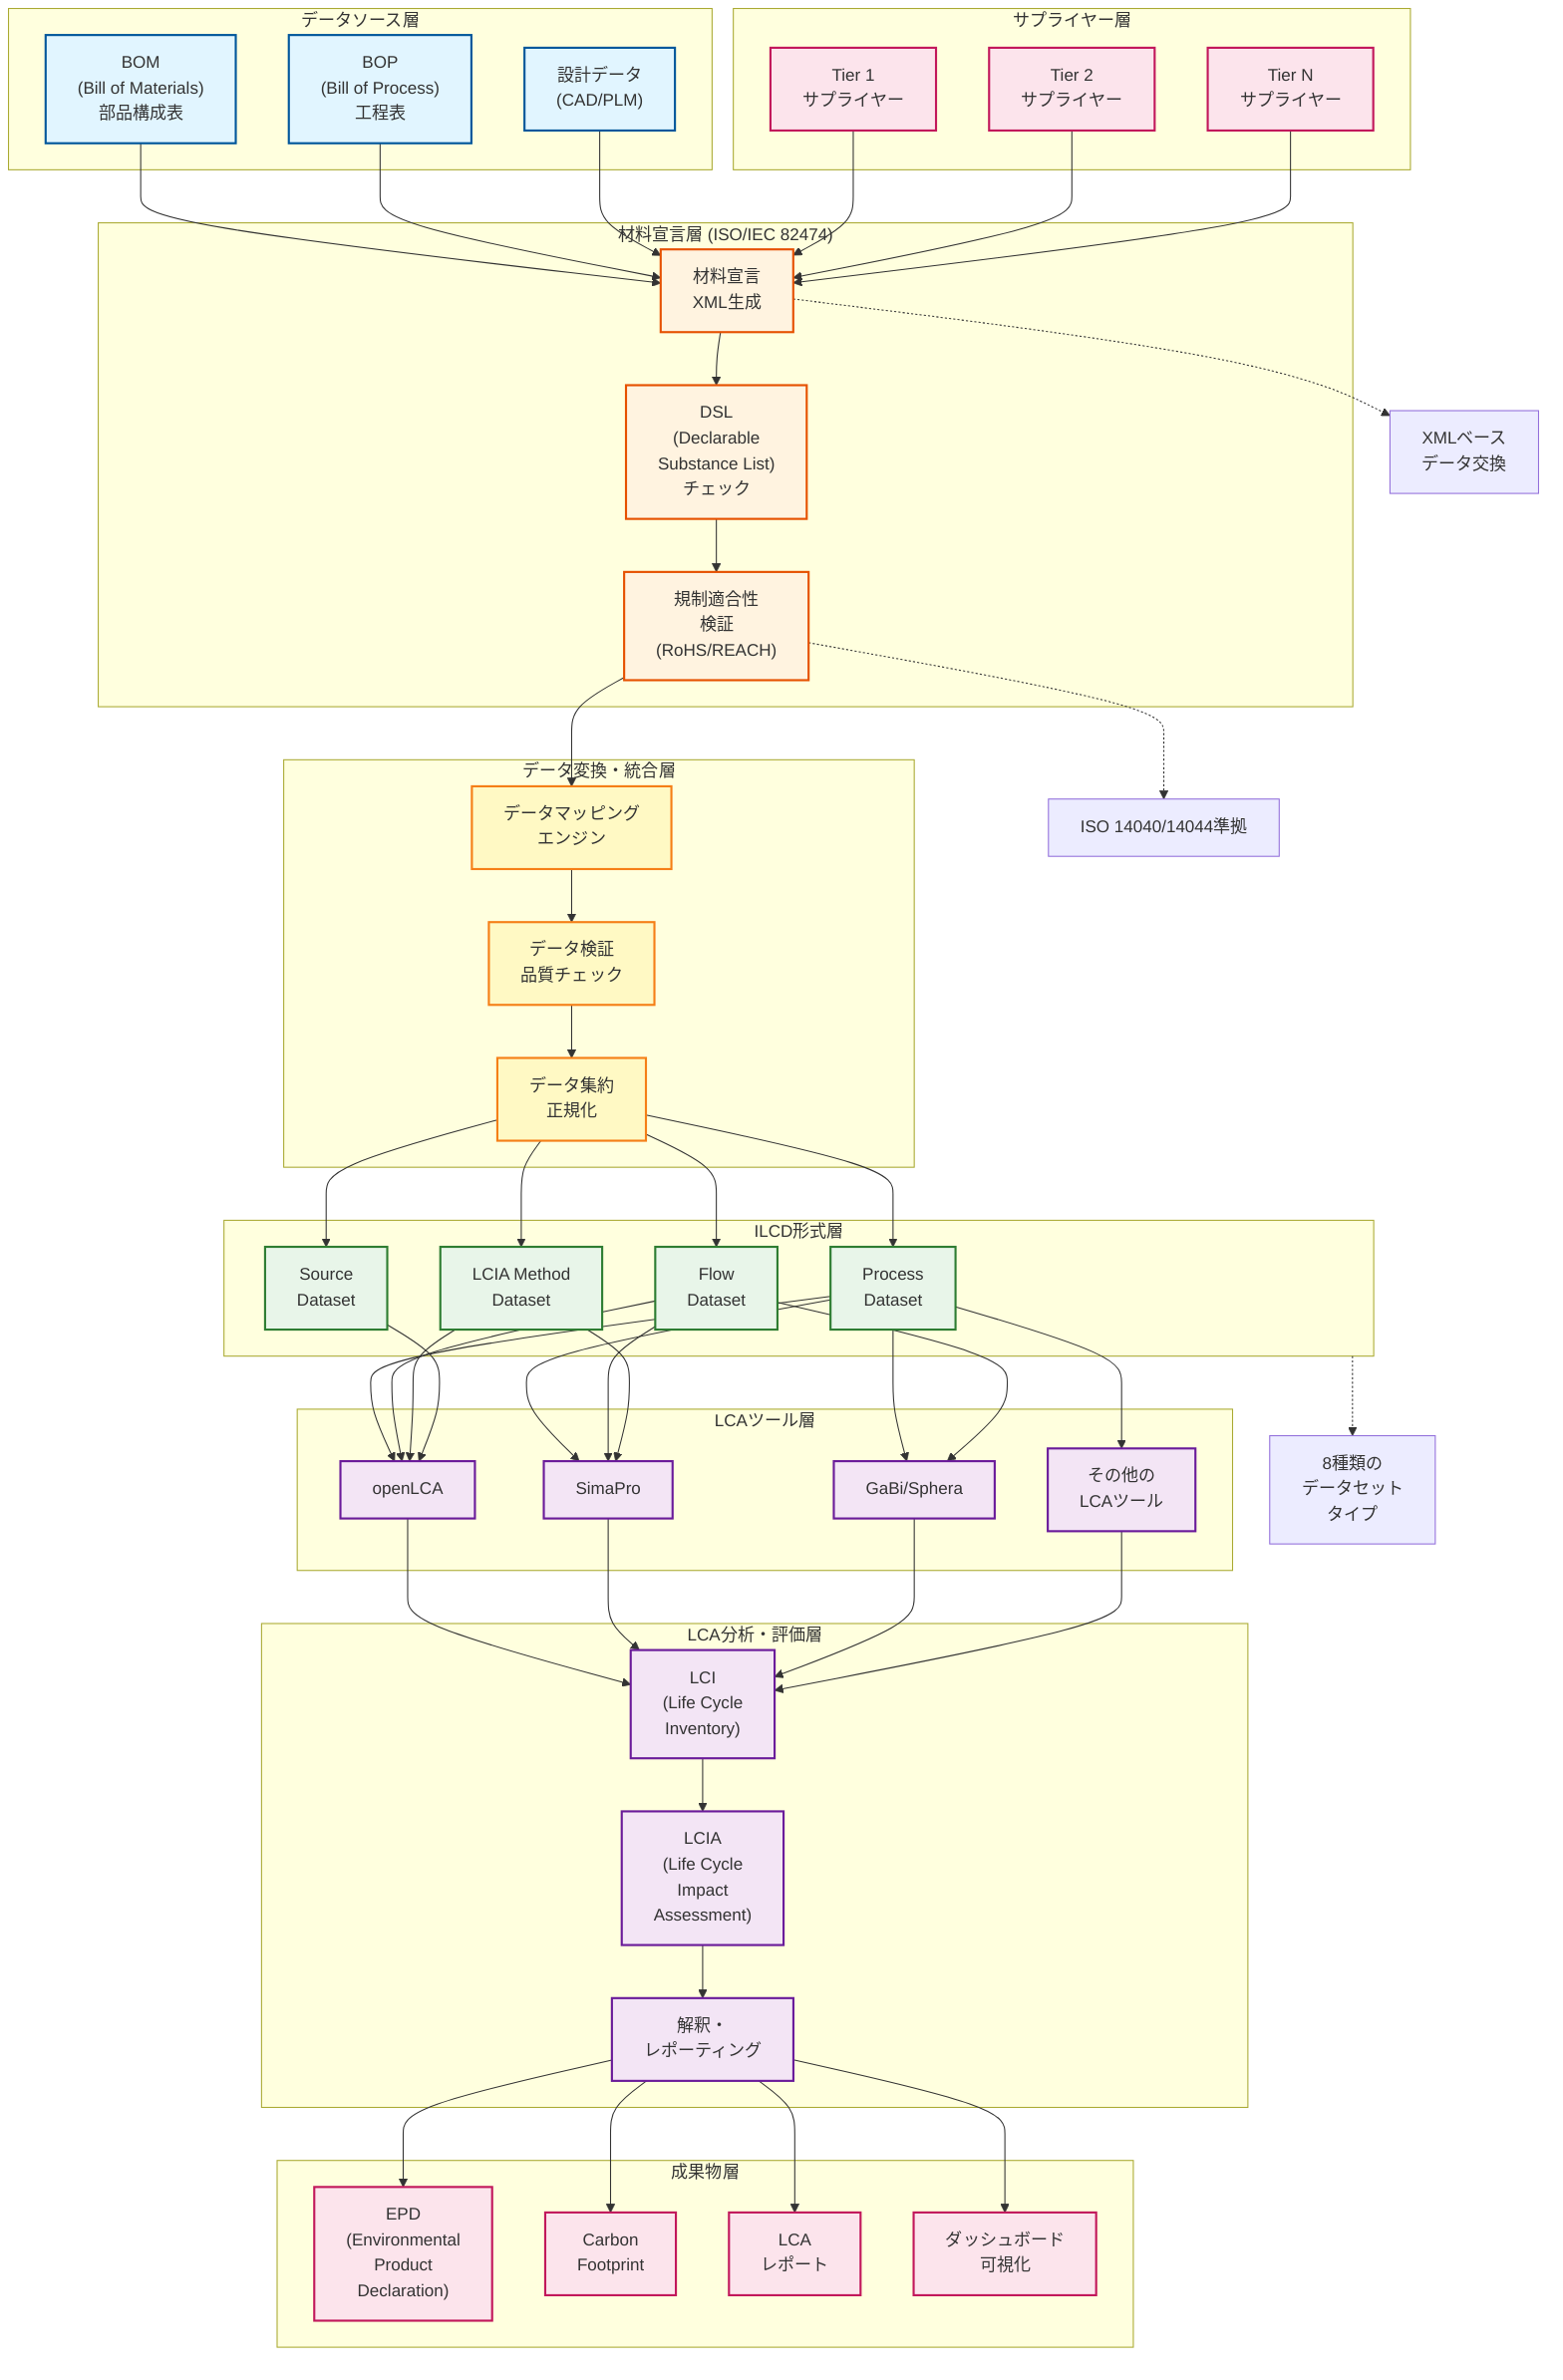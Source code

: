 %% サプライチェーン環境情報データ連携フロー
%% BOM/BOP → ISO/IEC 82474 → ILCD → LCA分析

graph TB
    %% スタイル定義
    classDef bomClass fill:#e1f5ff,stroke:#01579b,stroke-width:2px
    classDef iso82474Class fill:#fff3e0,stroke:#e65100,stroke-width:2px
    classDef ilcdClass fill:#e8f5e9,stroke:#2e7d32,stroke-width:2px
    classDef lcaClass fill:#f3e5f5,stroke:#6a1b9a,stroke-width:2px
    classDef processClass fill:#fff9c4,stroke:#f57f17,stroke-width:2px
    classDef dataClass fill:#fce4ec,stroke:#c2185b,stroke-width:2px

    %% データソース層
    subgraph Source["データソース層"]
        BOM["BOM<br/>(Bill of Materials)<br/>部品構成表"]:::bomClass
        BOP["BOP<br/>(Bill of Process)<br/>工程表"]:::bomClass
        Design["設計データ<br/>(CAD/PLM)"]:::bomClass
    end

    %% サプライヤー情報層
    subgraph Supplier["サプライヤー層"]
        Sup1["Tier 1<br/>サプライヤー"]:::dataClass
        Sup2["Tier 2<br/>サプライヤー"]:::dataClass
        Sup3["Tier N<br/>サプライヤー"]:::dataClass
    end

    %% 材料宣言層 (ISO/IEC 82474)
    subgraph MatDecl["材料宣言層 (ISO/IEC 82474)"]
        MD1["材料宣言<br/>XML生成"]:::iso82474Class
        DSL["DSL<br/>(Declarable<br/>Substance List)<br/>チェック"]:::iso82474Class
        Compliance["規制適合性<br/>検証<br/>(RoHS/REACH)"]:::iso82474Class
    end

    %% データ変換・統合層
    subgraph Transform["データ変換・統合層"]
        Mapping["データマッピング<br/>エンジン"]:::processClass
        Validation["データ検証<br/>品質チェック"]:::processClass
        Aggregation["データ集約<br/>正規化"]:::processClass
    end

    %% ILCD形式層
    subgraph ILCD["ILCD形式層"]
        ILCDProc["Process<br/>Dataset"]:::ilcdClass
        ILCDFlow["Flow<br/>Dataset"]:::ilcdClass
        ILCDLCIA["LCIA Method<br/>Dataset"]:::ilcdClass
        ILCDSrc["Source<br/>Dataset"]:::ilcdClass
    end

    %% LCAツール層
    subgraph LCATool["LCAツール層"]
        openLCA["openLCA"]:::lcaClass
        SimaPro["SimaPro"]:::lcaClass
        GaBi["GaBi/Sphera"]:::lcaClass
        Custom["その他の<br/>LCAツール"]:::lcaClass
    end

    %% LCA分析・評価層
    subgraph Analysis["LCA分析・評価層"]
        LCI["LCI<br/>(Life Cycle<br/>Inventory)"]:::lcaClass
        LCIA["LCIA<br/>(Life Cycle<br/>Impact<br/>Assessment)"]:::lcaClass
        Interpret["解釈・<br/>レポーティング"]:::lcaClass
    end

    %% 成果物層
    subgraph Output["成果物層"]
        EPD["EPD<br/>(Environmental<br/>Product<br/>Declaration)"]:::dataClass
        CFP["Carbon<br/>Footprint"]:::dataClass
        Report["LCA<br/>レポート"]:::dataClass
        Dashboard["ダッシュボード<br/>可視化"]:::dataClass
    end

    %% データフロー接続
    BOM --> MD1
    BOP --> MD1
    Design --> MD1

    Sup1 --> MD1
    Sup2 --> MD1
    Sup3 --> MD1

    MD1 --> DSL
    DSL --> Compliance
    Compliance --> Mapping

    Mapping --> Validation
    Validation --> Aggregation

    Aggregation --> ILCDProc
    Aggregation --> ILCDFlow
    Aggregation --> ILCDLCIA
    Aggregation --> ILCDSrc

    ILCDProc --> openLCA
    ILCDProc --> SimaPro
    ILCDProc --> GaBi
    ILCDProc --> Custom

    ILCDFlow --> openLCA
    ILCDFlow --> SimaPro
    ILCDFlow --> GaBi

    ILCDLCIA --> openLCA
    ILCDLCIA --> SimaPro

    ILCDSrc --> openLCA

    openLCA --> LCI
    SimaPro --> LCI
    GaBi --> LCI
    Custom --> LCI

    LCI --> LCIA
    LCIA --> Interpret

    Interpret --> EPD
    Interpret --> CFP
    Interpret --> Report
    Interpret --> Dashboard

    %% 注釈
    note1["ISO 14040/14044準拠"]
    note2["XMLベース<br/>データ交換"]
    note3["8種類の<br/>データセット<br/>タイプ"]

    Compliance -.-> note1
    MD1 -.-> note2
    ILCD -.-> note3